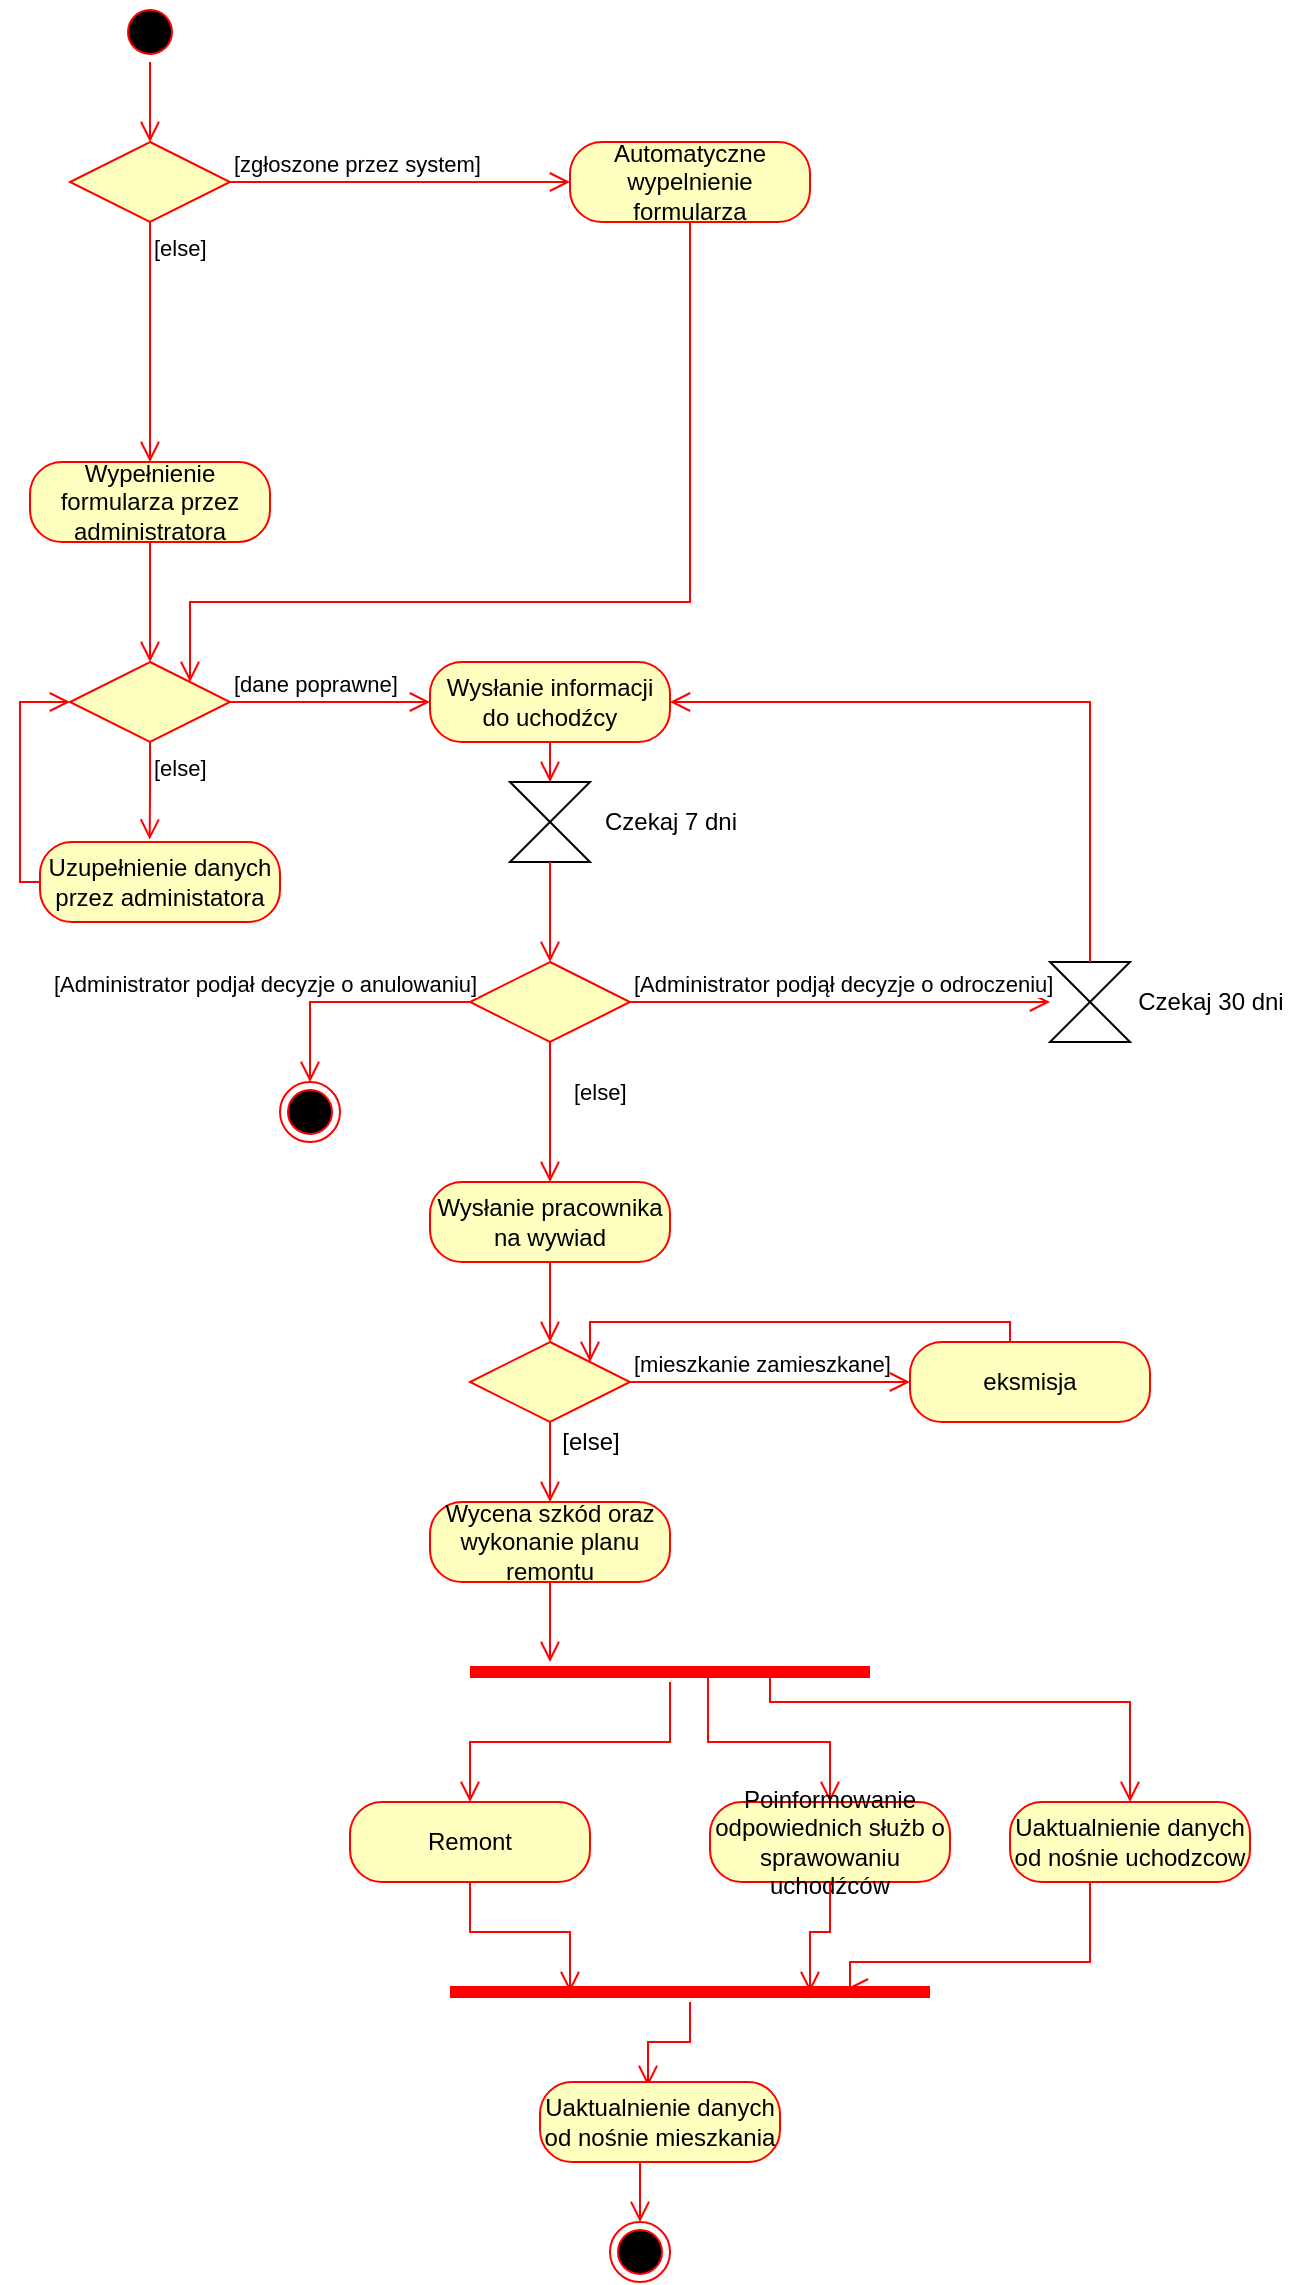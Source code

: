 <mxfile version="18.0.2" type="github">
  <diagram id="Kgv1sYfI7EZfzf8PSb_r" name="Page-1">
    <mxGraphModel dx="1381" dy="764" grid="1" gridSize="10" guides="1" tooltips="1" connect="1" arrows="1" fold="1" page="1" pageScale="1" pageWidth="827" pageHeight="1169" math="0" shadow="0">
      <root>
        <mxCell id="0" />
        <mxCell id="1" parent="0" />
        <mxCell id="p36oAo-u4bpHEQn97YH8-1" value="" style="ellipse;html=1;shape=startState;fillColor=#000000;strokeColor=#ff0000;" parent="1" vertex="1">
          <mxGeometry x="405" y="60" width="30" height="30" as="geometry" />
        </mxCell>
        <mxCell id="p36oAo-u4bpHEQn97YH8-2" value="" style="edgeStyle=orthogonalEdgeStyle;html=1;verticalAlign=bottom;endArrow=open;endSize=8;strokeColor=#ff0000;rounded=0;entryX=0.5;entryY=0;entryDx=0;entryDy=0;" parent="1" source="p36oAo-u4bpHEQn97YH8-1" target="p36oAo-u4bpHEQn97YH8-5" edge="1">
          <mxGeometry relative="1" as="geometry">
            <mxPoint x="425" y="110" as="targetPoint" />
          </mxGeometry>
        </mxCell>
        <mxCell id="p36oAo-u4bpHEQn97YH8-5" value="" style="rhombus;whiteSpace=wrap;html=1;fillColor=#ffffc0;strokeColor=#ff0000;" parent="1" vertex="1">
          <mxGeometry x="380" y="130" width="80" height="40" as="geometry" />
        </mxCell>
        <mxCell id="p36oAo-u4bpHEQn97YH8-6" value="[zgłoszone przez system]" style="edgeStyle=orthogonalEdgeStyle;html=1;align=left;verticalAlign=bottom;endArrow=open;endSize=8;strokeColor=#ff0000;rounded=0;entryX=0;entryY=0.5;entryDx=0;entryDy=0;" parent="1" source="p36oAo-u4bpHEQn97YH8-5" target="p36oAo-u4bpHEQn97YH8-8" edge="1">
          <mxGeometry x="-1" relative="1" as="geometry">
            <mxPoint x="620" y="150" as="targetPoint" />
          </mxGeometry>
        </mxCell>
        <mxCell id="p36oAo-u4bpHEQn97YH8-7" value="[else]" style="edgeStyle=orthogonalEdgeStyle;html=1;align=left;verticalAlign=top;endArrow=open;endSize=8;strokeColor=#ff0000;rounded=0;entryX=0.5;entryY=0;entryDx=0;entryDy=0;" parent="1" source="p36oAo-u4bpHEQn97YH8-5" target="p36oAo-u4bpHEQn97YH8-10" edge="1">
          <mxGeometry x="-1" relative="1" as="geometry">
            <mxPoint x="420" y="250" as="targetPoint" />
            <Array as="points">
              <mxPoint x="420" y="220" />
              <mxPoint x="420" y="220" />
            </Array>
          </mxGeometry>
        </mxCell>
        <mxCell id="p36oAo-u4bpHEQn97YH8-8" value="Automatyczne wypelnienie formularza" style="rounded=1;whiteSpace=wrap;html=1;arcSize=40;fontColor=#000000;fillColor=#ffffc0;strokeColor=#ff0000;" parent="1" vertex="1">
          <mxGeometry x="630" y="130" width="120" height="40" as="geometry" />
        </mxCell>
        <mxCell id="p36oAo-u4bpHEQn97YH8-9" value="" style="edgeStyle=orthogonalEdgeStyle;html=1;verticalAlign=bottom;endArrow=open;endSize=8;strokeColor=#ff0000;rounded=0;entryX=1;entryY=0;entryDx=0;entryDy=0;" parent="1" source="p36oAo-u4bpHEQn97YH8-8" target="p36oAo-u4bpHEQn97YH8-12" edge="1">
          <mxGeometry relative="1" as="geometry">
            <mxPoint x="690" y="220" as="targetPoint" />
            <Array as="points">
              <mxPoint x="690" y="360" />
              <mxPoint x="440" y="360" />
            </Array>
          </mxGeometry>
        </mxCell>
        <mxCell id="p36oAo-u4bpHEQn97YH8-10" value="Wypełnienie formularza przez administratora" style="rounded=1;whiteSpace=wrap;html=1;arcSize=40;fontColor=#000000;fillColor=#ffffc0;strokeColor=#ff0000;" parent="1" vertex="1">
          <mxGeometry x="360" y="290" width="120" height="40" as="geometry" />
        </mxCell>
        <mxCell id="p36oAo-u4bpHEQn97YH8-11" value="" style="edgeStyle=orthogonalEdgeStyle;html=1;verticalAlign=bottom;endArrow=open;endSize=8;strokeColor=#ff0000;rounded=0;" parent="1" source="p36oAo-u4bpHEQn97YH8-10" edge="1">
          <mxGeometry relative="1" as="geometry">
            <mxPoint x="420" y="390" as="targetPoint" />
          </mxGeometry>
        </mxCell>
        <mxCell id="p36oAo-u4bpHEQn97YH8-12" value="" style="rhombus;whiteSpace=wrap;html=1;fillColor=#ffffc0;strokeColor=#ff0000;" parent="1" vertex="1">
          <mxGeometry x="380" y="390" width="80" height="40" as="geometry" />
        </mxCell>
        <mxCell id="p36oAo-u4bpHEQn97YH8-13" value="[dane poprawne]" style="edgeStyle=orthogonalEdgeStyle;html=1;align=left;verticalAlign=bottom;endArrow=open;endSize=8;strokeColor=#ff0000;rounded=0;entryX=0;entryY=0.5;entryDx=0;entryDy=0;" parent="1" source="p36oAo-u4bpHEQn97YH8-12" target="p36oAo-u4bpHEQn97YH8-18" edge="1">
          <mxGeometry x="-1" relative="1" as="geometry">
            <mxPoint x="550" y="410" as="targetPoint" />
          </mxGeometry>
        </mxCell>
        <mxCell id="p36oAo-u4bpHEQn97YH8-14" value="[else]" style="edgeStyle=orthogonalEdgeStyle;html=1;align=left;verticalAlign=top;endArrow=open;endSize=8;strokeColor=#ff0000;rounded=0;entryX=0.457;entryY=-0.03;entryDx=0;entryDy=0;entryPerimeter=0;" parent="1" source="p36oAo-u4bpHEQn97YH8-12" target="p36oAo-u4bpHEQn97YH8-15" edge="1">
          <mxGeometry x="-1" relative="1" as="geometry">
            <mxPoint x="420" y="480" as="targetPoint" />
            <Array as="points" />
          </mxGeometry>
        </mxCell>
        <mxCell id="p36oAo-u4bpHEQn97YH8-15" value="Uzupełnienie danych przez administatora" style="rounded=1;whiteSpace=wrap;html=1;arcSize=40;fontColor=#000000;fillColor=#ffffc0;strokeColor=#ff0000;" parent="1" vertex="1">
          <mxGeometry x="365" y="480" width="120" height="40" as="geometry" />
        </mxCell>
        <mxCell id="p36oAo-u4bpHEQn97YH8-16" value="" style="edgeStyle=orthogonalEdgeStyle;html=1;verticalAlign=bottom;endArrow=open;endSize=8;strokeColor=#ff0000;rounded=0;entryX=0;entryY=0.5;entryDx=0;entryDy=0;" parent="1" source="p36oAo-u4bpHEQn97YH8-15" target="p36oAo-u4bpHEQn97YH8-12" edge="1">
          <mxGeometry relative="1" as="geometry">
            <mxPoint x="320" y="380" as="targetPoint" />
            <Array as="points">
              <mxPoint x="355" y="500" />
              <mxPoint x="355" y="410" />
            </Array>
          </mxGeometry>
        </mxCell>
        <mxCell id="p36oAo-u4bpHEQn97YH8-18" value="Wysłanie informacji do uchodźcy " style="rounded=1;whiteSpace=wrap;html=1;arcSize=40;fontColor=#000000;fillColor=#ffffc0;strokeColor=#ff0000;" parent="1" vertex="1">
          <mxGeometry x="560" y="390" width="120" height="40" as="geometry" />
        </mxCell>
        <mxCell id="p36oAo-u4bpHEQn97YH8-19" value="" style="edgeStyle=orthogonalEdgeStyle;html=1;verticalAlign=bottom;endArrow=open;endSize=8;strokeColor=#ff0000;rounded=0;entryX=0.5;entryY=0;entryDx=0;entryDy=0;" parent="1" source="p36oAo-u4bpHEQn97YH8-18" target="p36oAo-u4bpHEQn97YH8-20" edge="1">
          <mxGeometry relative="1" as="geometry">
            <mxPoint x="620" y="480" as="targetPoint" />
          </mxGeometry>
        </mxCell>
        <mxCell id="p36oAo-u4bpHEQn97YH8-20" value="" style="shape=collate;whiteSpace=wrap;html=1;" parent="1" vertex="1">
          <mxGeometry x="600" y="450" width="40" height="40" as="geometry" />
        </mxCell>
        <mxCell id="p36oAo-u4bpHEQn97YH8-21" value="Czekaj 7 dni" style="text;html=1;align=center;verticalAlign=middle;resizable=0;points=[];autosize=1;strokeColor=none;fillColor=none;" parent="1" vertex="1">
          <mxGeometry x="640" y="460" width="80" height="20" as="geometry" />
        </mxCell>
        <mxCell id="p36oAo-u4bpHEQn97YH8-27" value="" style="edgeStyle=orthogonalEdgeStyle;html=1;verticalAlign=bottom;endArrow=open;endSize=8;strokeColor=#ff0000;rounded=0;exitX=0.5;exitY=1;exitDx=0;exitDy=0;entryX=0.5;entryY=0;entryDx=0;entryDy=0;" parent="1" source="p36oAo-u4bpHEQn97YH8-20" target="FSRC_n9ZPRzpqtkD_OVp-5" edge="1">
          <mxGeometry relative="1" as="geometry">
            <mxPoint x="620" y="540" as="targetPoint" />
            <mxPoint x="630" y="440" as="sourcePoint" />
          </mxGeometry>
        </mxCell>
        <mxCell id="p36oAo-u4bpHEQn97YH8-28" value="&lt;div&gt;Wysłanie pracownika&lt;/div&gt;&lt;div&gt;na wywiad&lt;br&gt;&lt;/div&gt;" style="rounded=1;whiteSpace=wrap;html=1;arcSize=40;fontColor=#000000;fillColor=#ffffc0;strokeColor=#ff0000;" parent="1" vertex="1">
          <mxGeometry x="560" y="650" width="120" height="40" as="geometry" />
        </mxCell>
        <mxCell id="p36oAo-u4bpHEQn97YH8-29" value="" style="edgeStyle=orthogonalEdgeStyle;html=1;verticalAlign=bottom;endArrow=open;endSize=8;strokeColor=#ff0000;rounded=0;entryX=0.5;entryY=0;entryDx=0;entryDy=0;" parent="1" source="p36oAo-u4bpHEQn97YH8-28" target="p36oAo-u4bpHEQn97YH8-32" edge="1">
          <mxGeometry relative="1" as="geometry">
            <mxPoint x="610" y="720" as="targetPoint" />
          </mxGeometry>
        </mxCell>
        <mxCell id="p36oAo-u4bpHEQn97YH8-32" value="" style="rhombus;whiteSpace=wrap;html=1;fillColor=#ffffc0;strokeColor=#ff0000;" parent="1" vertex="1">
          <mxGeometry x="580" y="730" width="80" height="40" as="geometry" />
        </mxCell>
        <mxCell id="p36oAo-u4bpHEQn97YH8-33" value="[mieszkanie zamieszkane]" style="edgeStyle=orthogonalEdgeStyle;html=1;align=left;verticalAlign=bottom;endArrow=open;endSize=8;strokeColor=#ff0000;rounded=0;entryX=0;entryY=0.5;entryDx=0;entryDy=0;" parent="1" source="p36oAo-u4bpHEQn97YH8-32" target="p36oAo-u4bpHEQn97YH8-37" edge="1">
          <mxGeometry x="-1" relative="1" as="geometry">
            <mxPoint x="730" y="750" as="targetPoint" />
          </mxGeometry>
        </mxCell>
        <mxCell id="p36oAo-u4bpHEQn97YH8-34" value="" style="edgeStyle=orthogonalEdgeStyle;html=1;align=left;verticalAlign=top;endArrow=open;endSize=8;strokeColor=#ff0000;rounded=0;entryX=0.5;entryY=0;entryDx=0;entryDy=0;" parent="1" source="p36oAo-u4bpHEQn97YH8-32" target="p36oAo-u4bpHEQn97YH8-46" edge="1">
          <mxGeometry x="-1" relative="1" as="geometry">
            <mxPoint x="620" y="850" as="targetPoint" />
            <Array as="points" />
          </mxGeometry>
        </mxCell>
        <mxCell id="p36oAo-u4bpHEQn97YH8-37" value="eksmisja" style="rounded=1;whiteSpace=wrap;html=1;arcSize=40;fontColor=#000000;fillColor=#ffffc0;strokeColor=#ff0000;" parent="1" vertex="1">
          <mxGeometry x="800" y="730" width="120" height="40" as="geometry" />
        </mxCell>
        <mxCell id="p36oAo-u4bpHEQn97YH8-38" value="" style="edgeStyle=orthogonalEdgeStyle;html=1;verticalAlign=bottom;endArrow=open;endSize=8;strokeColor=#ff0000;rounded=0;entryX=1;entryY=0;entryDx=0;entryDy=0;" parent="1" source="p36oAo-u4bpHEQn97YH8-37" target="p36oAo-u4bpHEQn97YH8-32" edge="1">
          <mxGeometry relative="1" as="geometry">
            <mxPoint x="700" y="710" as="targetPoint" />
            <Array as="points">
              <mxPoint x="850" y="720" />
              <mxPoint x="640" y="720" />
            </Array>
          </mxGeometry>
        </mxCell>
        <mxCell id="p36oAo-u4bpHEQn97YH8-39" value="[else]" style="text;html=1;align=center;verticalAlign=middle;resizable=0;points=[];autosize=1;strokeColor=none;fillColor=none;" parent="1" vertex="1">
          <mxGeometry x="615" y="770" width="50" height="20" as="geometry" />
        </mxCell>
        <mxCell id="p36oAo-u4bpHEQn97YH8-46" value="Wycena szkód oraz wykonanie planu remontu" style="rounded=1;whiteSpace=wrap;html=1;arcSize=40;fontColor=#000000;fillColor=#ffffc0;strokeColor=#ff0000;" parent="1" vertex="1">
          <mxGeometry x="560" y="810" width="120" height="40" as="geometry" />
        </mxCell>
        <mxCell id="p36oAo-u4bpHEQn97YH8-47" value="" style="edgeStyle=orthogonalEdgeStyle;html=1;verticalAlign=bottom;endArrow=open;endSize=8;strokeColor=#ff0000;rounded=0;" parent="1" source="p36oAo-u4bpHEQn97YH8-46" edge="1">
          <mxGeometry relative="1" as="geometry">
            <mxPoint x="620" y="890" as="targetPoint" />
          </mxGeometry>
        </mxCell>
        <mxCell id="p36oAo-u4bpHEQn97YH8-48" value="" style="shape=line;html=1;strokeWidth=6;strokeColor=#ff0000;" parent="1" vertex="1">
          <mxGeometry x="580" y="890" width="200" height="10" as="geometry" />
        </mxCell>
        <mxCell id="p36oAo-u4bpHEQn97YH8-49" value="" style="edgeStyle=orthogonalEdgeStyle;html=1;verticalAlign=bottom;endArrow=open;endSize=8;strokeColor=#ff0000;rounded=0;entryX=0.5;entryY=0;entryDx=0;entryDy=0;" parent="1" source="p36oAo-u4bpHEQn97YH8-48" target="p36oAo-u4bpHEQn97YH8-50" edge="1">
          <mxGeometry relative="1" as="geometry">
            <mxPoint x="680" y="970" as="targetPoint" />
          </mxGeometry>
        </mxCell>
        <mxCell id="p36oAo-u4bpHEQn97YH8-50" value="Remont" style="rounded=1;whiteSpace=wrap;html=1;arcSize=40;fontColor=#000000;fillColor=#ffffc0;strokeColor=#ff0000;" parent="1" vertex="1">
          <mxGeometry x="520" y="960" width="120" height="40" as="geometry" />
        </mxCell>
        <mxCell id="p36oAo-u4bpHEQn97YH8-51" value="" style="edgeStyle=orthogonalEdgeStyle;html=1;verticalAlign=bottom;endArrow=open;endSize=8;strokeColor=#ff0000;rounded=0;entryX=0.25;entryY=0.5;entryDx=0;entryDy=0;entryPerimeter=0;" parent="1" source="p36oAo-u4bpHEQn97YH8-50" target="p36oAo-u4bpHEQn97YH8-62" edge="1">
          <mxGeometry relative="1" as="geometry">
            <mxPoint x="580" y="1060" as="targetPoint" />
          </mxGeometry>
        </mxCell>
        <mxCell id="p36oAo-u4bpHEQn97YH8-53" value="" style="edgeStyle=orthogonalEdgeStyle;html=1;verticalAlign=bottom;endArrow=open;endSize=8;strokeColor=#ff0000;rounded=0;exitX=0.595;exitY=0.7;exitDx=0;exitDy=0;exitPerimeter=0;entryX=0.5;entryY=0;entryDx=0;entryDy=0;" parent="1" source="p36oAo-u4bpHEQn97YH8-48" target="p36oAo-u4bpHEQn97YH8-54" edge="1">
          <mxGeometry relative="1" as="geometry">
            <mxPoint x="760" y="960" as="targetPoint" />
            <mxPoint x="690" y="910" as="sourcePoint" />
          </mxGeometry>
        </mxCell>
        <mxCell id="p36oAo-u4bpHEQn97YH8-54" value="Poinformowanie odpowiednich służb o sprawowaniu uchodźców " style="rounded=1;whiteSpace=wrap;html=1;arcSize=40;fontColor=#000000;fillColor=#ffffc0;strokeColor=#ff0000;" parent="1" vertex="1">
          <mxGeometry x="700" y="960" width="120" height="40" as="geometry" />
        </mxCell>
        <mxCell id="p36oAo-u4bpHEQn97YH8-55" value="" style="edgeStyle=orthogonalEdgeStyle;html=1;verticalAlign=bottom;endArrow=open;endSize=8;strokeColor=#ff0000;rounded=0;entryX=0.75;entryY=0.5;entryDx=0;entryDy=0;entryPerimeter=0;" parent="1" source="p36oAo-u4bpHEQn97YH8-54" target="p36oAo-u4bpHEQn97YH8-62" edge="1">
          <mxGeometry relative="1" as="geometry">
            <mxPoint x="760" y="1060" as="targetPoint" />
          </mxGeometry>
        </mxCell>
        <mxCell id="p36oAo-u4bpHEQn97YH8-62" value="" style="shape=line;html=1;strokeWidth=6;strokeColor=#ff0000;" parent="1" vertex="1">
          <mxGeometry x="570" y="1050" width="240" height="10" as="geometry" />
        </mxCell>
        <mxCell id="p36oAo-u4bpHEQn97YH8-63" value="" style="edgeStyle=orthogonalEdgeStyle;html=1;verticalAlign=bottom;endArrow=open;endSize=8;strokeColor=#ff0000;rounded=0;entryX=0.45;entryY=0.05;entryDx=0;entryDy=0;entryPerimeter=0;" parent="1" source="p36oAo-u4bpHEQn97YH8-62" target="p36oAo-u4bpHEQn97YH8-64" edge="1">
          <mxGeometry relative="1" as="geometry">
            <mxPoint x="660" y="1140" as="targetPoint" />
          </mxGeometry>
        </mxCell>
        <mxCell id="p36oAo-u4bpHEQn97YH8-64" value="Uaktualnienie danych od nośnie mieszkania" style="rounded=1;whiteSpace=wrap;html=1;arcSize=40;fontColor=#000000;fillColor=#ffffc0;strokeColor=#ff0000;" parent="1" vertex="1">
          <mxGeometry x="615" y="1100" width="120" height="40" as="geometry" />
        </mxCell>
        <mxCell id="p36oAo-u4bpHEQn97YH8-65" value="" style="edgeStyle=orthogonalEdgeStyle;html=1;verticalAlign=bottom;endArrow=open;endSize=8;strokeColor=#ff0000;rounded=0;entryX=0.5;entryY=0;entryDx=0;entryDy=0;" parent="1" source="p36oAo-u4bpHEQn97YH8-64" target="p36oAo-u4bpHEQn97YH8-70" edge="1">
          <mxGeometry relative="1" as="geometry">
            <mxPoint x="660" y="1249" as="targetPoint" />
            <Array as="points">
              <mxPoint x="665" y="1160" />
              <mxPoint x="665" y="1160" />
            </Array>
          </mxGeometry>
        </mxCell>
        <mxCell id="p36oAo-u4bpHEQn97YH8-66" value="Uaktualnienie danych od nośnie uchodzcow" style="rounded=1;whiteSpace=wrap;html=1;arcSize=40;fontColor=#000000;fillColor=#ffffc0;strokeColor=#ff0000;" parent="1" vertex="1">
          <mxGeometry x="850" y="960" width="120" height="40" as="geometry" />
        </mxCell>
        <mxCell id="p36oAo-u4bpHEQn97YH8-68" value="" style="edgeStyle=orthogonalEdgeStyle;html=1;verticalAlign=bottom;endArrow=open;endSize=8;strokeColor=#ff0000;rounded=0;exitX=0.5;exitY=1;exitDx=0;exitDy=0;entryX=0.829;entryY=0.3;entryDx=0;entryDy=0;entryPerimeter=0;" parent="1" source="p36oAo-u4bpHEQn97YH8-66" target="p36oAo-u4bpHEQn97YH8-62" edge="1">
          <mxGeometry relative="1" as="geometry">
            <mxPoint x="680" y="1259" as="targetPoint" />
            <mxPoint x="685" y="1150" as="sourcePoint" />
            <Array as="points">
              <mxPoint x="890" y="1000" />
              <mxPoint x="890" y="1040" />
              <mxPoint x="770" y="1040" />
            </Array>
          </mxGeometry>
        </mxCell>
        <mxCell id="p36oAo-u4bpHEQn97YH8-69" value="" style="edgeStyle=orthogonalEdgeStyle;html=1;verticalAlign=bottom;endArrow=open;endSize=8;strokeColor=#ff0000;rounded=0;exitX=0.75;exitY=0.5;exitDx=0;exitDy=0;exitPerimeter=0;entryX=0.5;entryY=0;entryDx=0;entryDy=0;" parent="1" source="p36oAo-u4bpHEQn97YH8-48" target="p36oAo-u4bpHEQn97YH8-66" edge="1">
          <mxGeometry relative="1" as="geometry">
            <mxPoint x="770" y="970" as="targetPoint" />
            <mxPoint x="709" y="907" as="sourcePoint" />
            <Array as="points">
              <mxPoint x="730" y="910" />
              <mxPoint x="910" y="910" />
            </Array>
          </mxGeometry>
        </mxCell>
        <mxCell id="p36oAo-u4bpHEQn97YH8-70" value="" style="ellipse;html=1;shape=endState;fillColor=#000000;strokeColor=#ff0000;" parent="1" vertex="1">
          <mxGeometry x="650" y="1170" width="30" height="30" as="geometry" />
        </mxCell>
        <mxCell id="FSRC_n9ZPRzpqtkD_OVp-5" value="" style="rhombus;whiteSpace=wrap;html=1;fillColor=#ffffc0;strokeColor=#ff0000;" vertex="1" parent="1">
          <mxGeometry x="580" y="540" width="80" height="40" as="geometry" />
        </mxCell>
        <mxCell id="FSRC_n9ZPRzpqtkD_OVp-6" value="[Administrator podjął decyzje o odroczeniu]" style="edgeStyle=orthogonalEdgeStyle;html=1;align=left;verticalAlign=bottom;endArrow=open;endSize=8;strokeColor=#ff0000;rounded=0;entryX=0;entryY=0.5;entryDx=0;entryDy=0;" edge="1" source="FSRC_n9ZPRzpqtkD_OVp-5" parent="1" target="FSRC_n9ZPRzpqtkD_OVp-9">
          <mxGeometry x="-1" relative="1" as="geometry">
            <mxPoint x="890" y="560" as="targetPoint" />
          </mxGeometry>
        </mxCell>
        <mxCell id="FSRC_n9ZPRzpqtkD_OVp-7" value="[else]" style="edgeStyle=orthogonalEdgeStyle;html=1;align=left;verticalAlign=top;endArrow=open;endSize=8;strokeColor=#ff0000;rounded=0;entryX=0.5;entryY=0;entryDx=0;entryDy=0;" edge="1" source="FSRC_n9ZPRzpqtkD_OVp-5" parent="1" target="p36oAo-u4bpHEQn97YH8-28">
          <mxGeometry x="-0.667" y="10" relative="1" as="geometry">
            <mxPoint x="620" y="640" as="targetPoint" />
            <mxPoint as="offset" />
          </mxGeometry>
        </mxCell>
        <mxCell id="FSRC_n9ZPRzpqtkD_OVp-9" value="" style="shape=collate;whiteSpace=wrap;html=1;" vertex="1" parent="1">
          <mxGeometry x="870" y="540" width="40" height="40" as="geometry" />
        </mxCell>
        <mxCell id="FSRC_n9ZPRzpqtkD_OVp-10" value="Czekaj 30 dni" style="text;html=1;align=center;verticalAlign=middle;resizable=0;points=[];autosize=1;strokeColor=none;fillColor=none;" vertex="1" parent="1">
          <mxGeometry x="905" y="550" width="90" height="20" as="geometry" />
        </mxCell>
        <mxCell id="FSRC_n9ZPRzpqtkD_OVp-11" value="" style="edgeStyle=orthogonalEdgeStyle;html=1;align=left;verticalAlign=bottom;endArrow=open;endSize=8;strokeColor=#ff0000;rounded=0;entryX=1;entryY=0.5;entryDx=0;entryDy=0;exitX=0.5;exitY=0;exitDx=0;exitDy=0;" edge="1" parent="1" source="FSRC_n9ZPRzpqtkD_OVp-9" target="p36oAo-u4bpHEQn97YH8-18">
          <mxGeometry x="-1" relative="1" as="geometry">
            <mxPoint x="880" y="570" as="targetPoint" />
            <mxPoint x="670" y="570" as="sourcePoint" />
          </mxGeometry>
        </mxCell>
        <mxCell id="FSRC_n9ZPRzpqtkD_OVp-12" value="[Administrator podjał decyzje o anulowaniu]" style="edgeStyle=orthogonalEdgeStyle;html=1;align=left;verticalAlign=top;endArrow=open;endSize=8;strokeColor=#ff0000;rounded=0;exitX=0;exitY=0.5;exitDx=0;exitDy=0;entryX=0.5;entryY=0;entryDx=0;entryDy=0;" edge="1" parent="1" source="FSRC_n9ZPRzpqtkD_OVp-5" target="FSRC_n9ZPRzpqtkD_OVp-13">
          <mxGeometry x="0.455" y="-133" relative="1" as="geometry">
            <mxPoint x="500" y="590" as="targetPoint" />
            <mxPoint x="630" y="590" as="sourcePoint" />
            <mxPoint x="3" y="-30" as="offset" />
          </mxGeometry>
        </mxCell>
        <mxCell id="FSRC_n9ZPRzpqtkD_OVp-13" value="" style="ellipse;html=1;shape=endState;fillColor=#000000;strokeColor=#ff0000;" vertex="1" parent="1">
          <mxGeometry x="485" y="600" width="30" height="30" as="geometry" />
        </mxCell>
      </root>
    </mxGraphModel>
  </diagram>
</mxfile>
